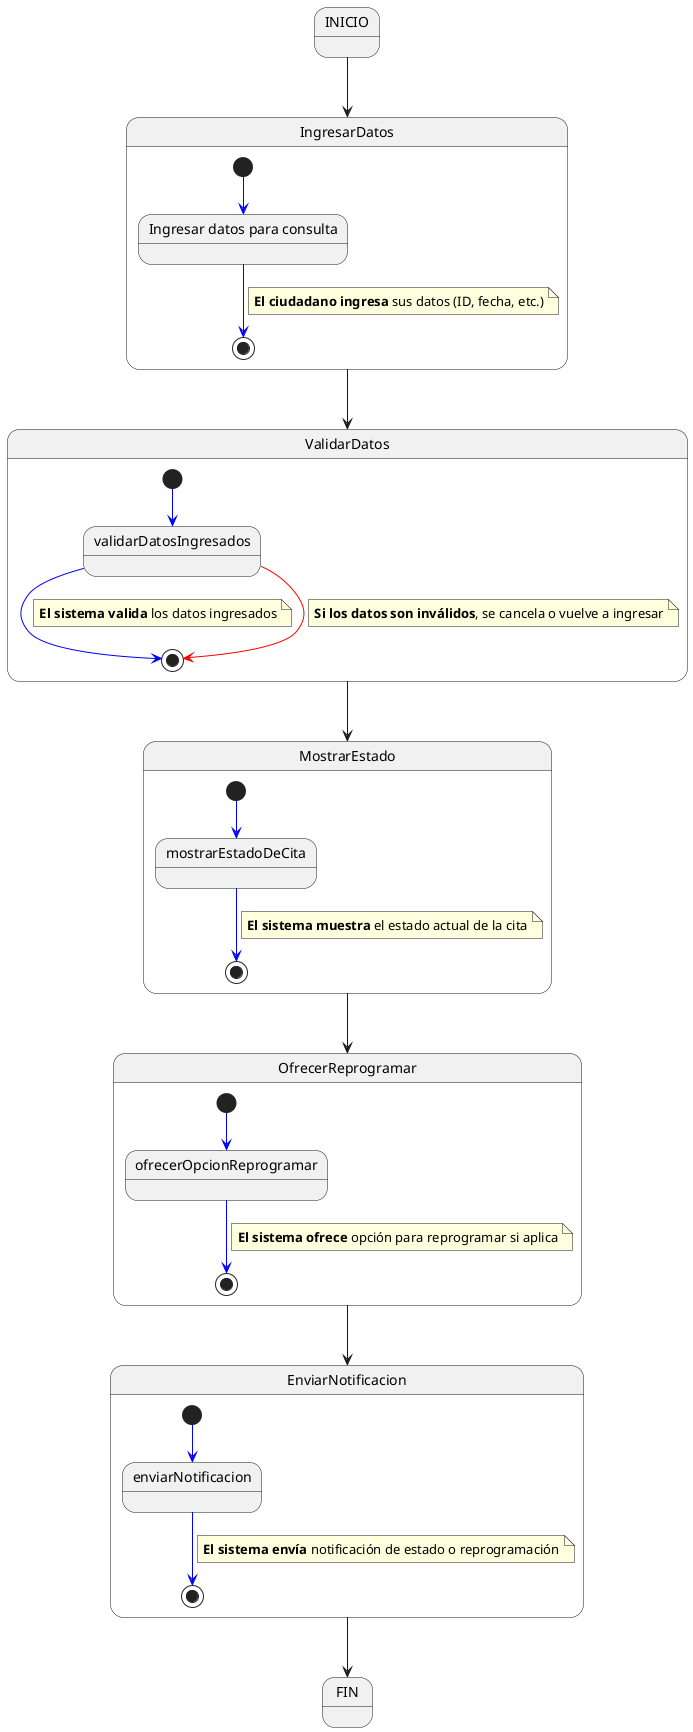 @startuml ConsultarEstadoCita
state "INICIO" as INICIO

INICIO --> IngresarDatos
IngresarDatos --> ValidarDatos
ValidarDatos --> MostrarEstado
MostrarEstado --> OfrecerReprogramar
OfrecerReprogramar --> EnviarNotificacion
EnviarNotificacion --> FIN

state IngresarDatos {
  [*] -[#blue]-> ingresarDatosParaConsulta
  state "Ingresar datos para consulta" as ingresarDatosParaConsulta
  ingresarDatosParaConsulta -[#blue]-> [*]
  note on link: **El ciudadano ingresa** sus datos (ID, fecha, etc.)
}

state ValidarDatos {
  [*] -[#blue]-> validarDatosIngresados
  validarDatosIngresados -[#blue]-> [*]
  note on link: **El sistema valida** los datos ingresados
  validarDatosIngresados -[#red]-> [*]
  note on link: **Si los datos son inválidos**, se cancela o vuelve a ingresar
}

state MostrarEstado {
  [*] -[#blue]-> mostrarEstadoDeCita
  mostrarEstadoDeCita -[#blue]-> [*]
  note on link: **El sistema muestra** el estado actual de la cita
}

state OfrecerReprogramar {
  [*] -[#blue]-> ofrecerOpcionReprogramar
  ofrecerOpcionReprogramar -[#blue]-> [*]
  note on link: **El sistema ofrece** opción para reprogramar si aplica
}

state EnviarNotificacion {
  [*] -[#blue]-> enviarNotificacion
  enviarNotificacion -[#blue]-> [*]
  note on link: **El sistema envía** notificación de estado o reprogramación
}

state FIN
@enduml

